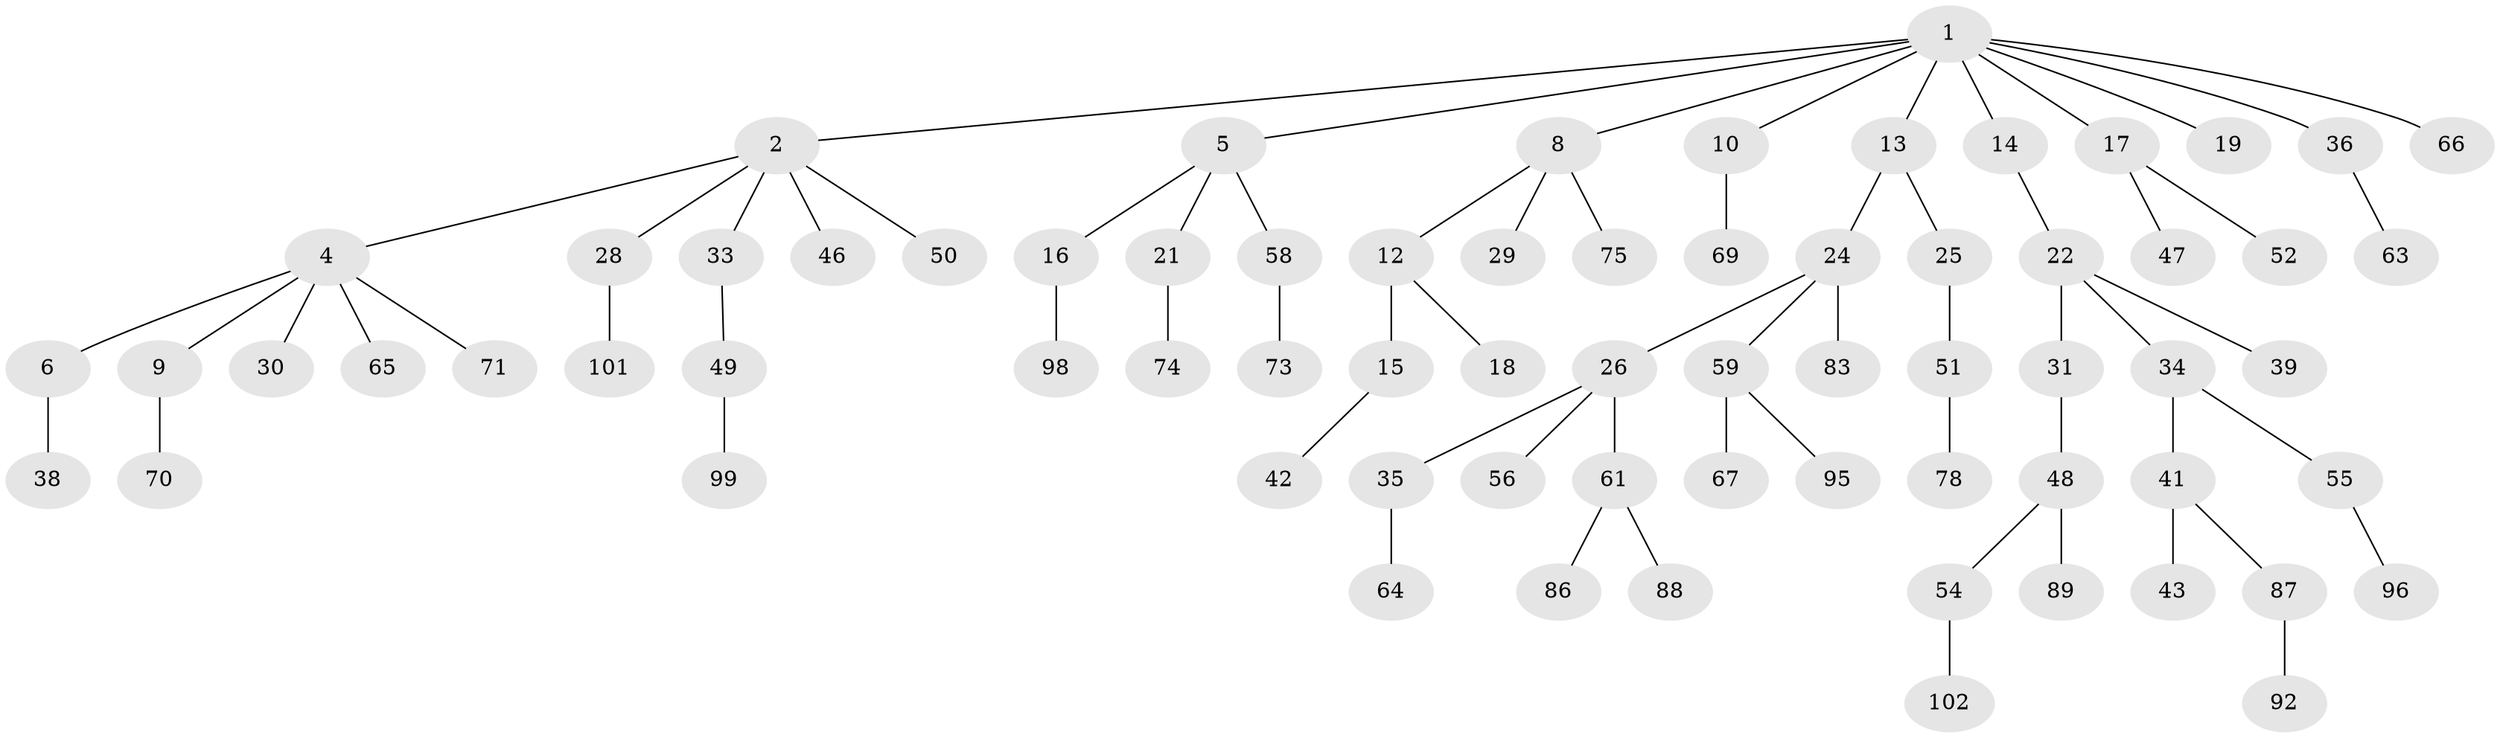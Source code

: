 // original degree distribution, {7: 0.0196078431372549, 5: 0.049019607843137254, 2: 0.2549019607843137, 3: 0.17647058823529413, 1: 0.4803921568627451, 4: 0.0196078431372549}
// Generated by graph-tools (version 1.1) at 2025/11/02/27/25 16:11:27]
// undirected, 71 vertices, 70 edges
graph export_dot {
graph [start="1"]
  node [color=gray90,style=filled];
  1 [super="+3"];
  2 [super="+11"];
  4 [super="+20"];
  5 [super="+23"];
  6 [super="+7"];
  8 [super="+45"];
  9 [super="+57"];
  10 [super="+93"];
  12 [super="+100"];
  13;
  14;
  15 [super="+68"];
  16 [super="+40"];
  17 [super="+32"];
  18;
  19;
  21 [super="+91"];
  22 [super="+62"];
  24 [super="+37"];
  25;
  26 [super="+27"];
  28;
  29 [super="+85"];
  30;
  31 [super="+80"];
  33;
  34;
  35;
  36;
  38;
  39;
  41 [super="+60"];
  42;
  43 [super="+44"];
  46;
  47;
  48 [super="+53"];
  49 [super="+94"];
  50;
  51 [super="+76"];
  52;
  54 [super="+77"];
  55 [super="+81"];
  56;
  58;
  59 [super="+84"];
  61 [super="+79"];
  63 [super="+82"];
  64;
  65;
  66;
  67;
  69;
  70;
  71 [super="+72"];
  73;
  74;
  75;
  78;
  83;
  86 [super="+90"];
  87 [super="+97"];
  88;
  89;
  92;
  95;
  96;
  98;
  99;
  101;
  102;
  1 -- 2;
  1 -- 5;
  1 -- 10;
  1 -- 13;
  1 -- 17;
  1 -- 66;
  1 -- 19;
  1 -- 36;
  1 -- 8;
  1 -- 14;
  2 -- 4;
  2 -- 28;
  2 -- 33;
  2 -- 46;
  2 -- 50;
  4 -- 6;
  4 -- 9;
  4 -- 71;
  4 -- 65;
  4 -- 30;
  5 -- 16;
  5 -- 21;
  5 -- 58;
  6 -- 38;
  8 -- 12;
  8 -- 29;
  8 -- 75;
  9 -- 70;
  10 -- 69;
  12 -- 15;
  12 -- 18;
  13 -- 24;
  13 -- 25;
  14 -- 22;
  15 -- 42;
  16 -- 98;
  17 -- 52;
  17 -- 47;
  21 -- 74;
  22 -- 31;
  22 -- 34;
  22 -- 39;
  24 -- 26;
  24 -- 59;
  24 -- 83;
  25 -- 51;
  26 -- 61;
  26 -- 56;
  26 -- 35;
  28 -- 101;
  31 -- 48;
  33 -- 49;
  34 -- 41;
  34 -- 55;
  35 -- 64;
  36 -- 63;
  41 -- 43;
  41 -- 87;
  48 -- 54;
  48 -- 89;
  49 -- 99;
  51 -- 78;
  54 -- 102;
  55 -- 96;
  58 -- 73;
  59 -- 67;
  59 -- 95;
  61 -- 88;
  61 -- 86;
  87 -- 92;
}
